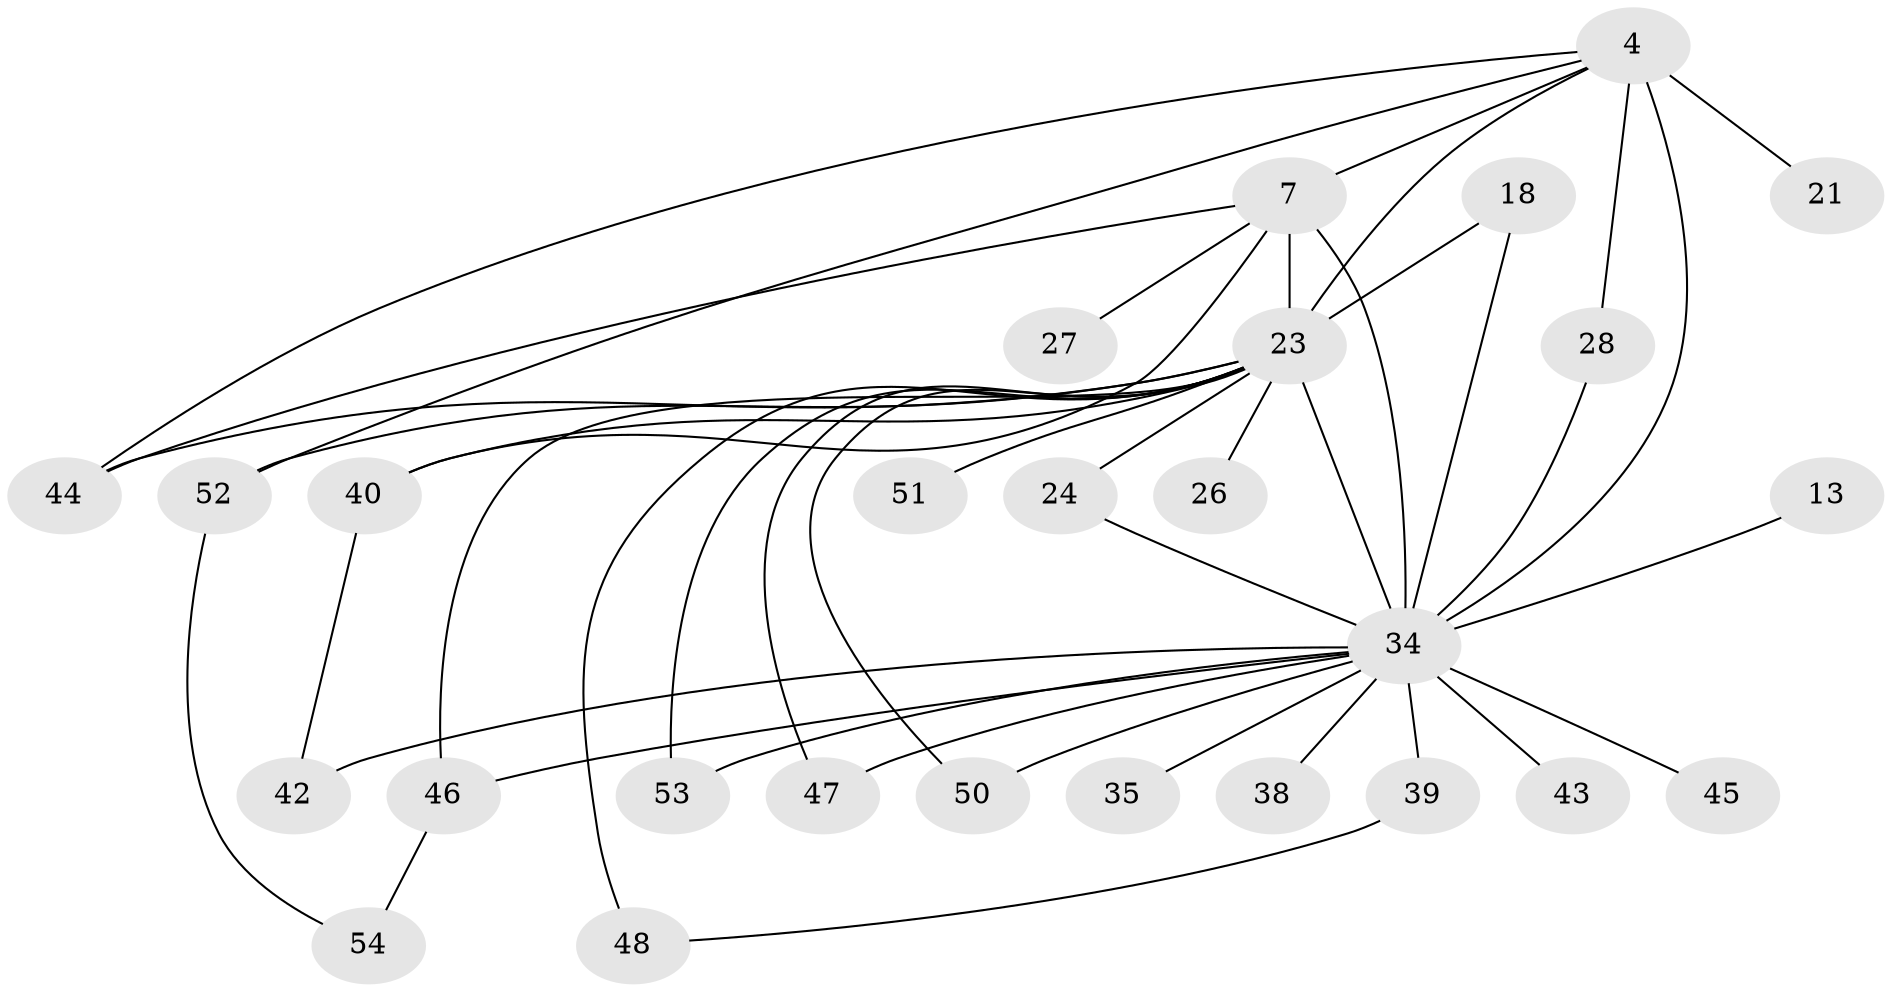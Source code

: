 // original degree distribution, {13: 0.05555555555555555, 14: 0.037037037037037035, 12: 0.037037037037037035, 19: 0.018518518518518517, 16: 0.018518518518518517, 22: 0.018518518518518517, 4: 0.07407407407407407, 3: 0.16666666666666666, 2: 0.5, 6: 0.018518518518518517, 5: 0.05555555555555555}
// Generated by graph-tools (version 1.1) at 2025/46/03/09/25 04:46:43]
// undirected, 27 vertices, 43 edges
graph export_dot {
graph [start="1"]
  node [color=gray90,style=filled];
  4 [super="+1"];
  7 [super="+5"];
  13;
  18;
  21;
  23 [super="+20+10"];
  24 [super="+16"];
  26;
  27;
  28;
  34 [super="+22+32+31+29+9+3"];
  35;
  38;
  39;
  40 [super="+19"];
  42;
  43;
  44 [super="+41+36"];
  45 [super="+30"];
  46 [super="+25"];
  47;
  48;
  50 [super="+37"];
  51;
  52 [super="+11"];
  53 [super="+49+12"];
  54;
  4 -- 7 [weight=4];
  4 -- 21 [weight=2];
  4 -- 52 [weight=2];
  4 -- 28;
  4 -- 44;
  4 -- 34 [weight=9];
  4 -- 23 [weight=4];
  7 -- 27 [weight=2];
  7 -- 40 [weight=2];
  7 -- 23 [weight=5];
  7 -- 44;
  7 -- 34 [weight=9];
  13 -- 34 [weight=2];
  18 -- 23;
  18 -- 34;
  23 -- 40;
  23 -- 24;
  23 -- 26;
  23 -- 34 [weight=14];
  23 -- 44 [weight=4];
  23 -- 46;
  23 -- 47;
  23 -- 48;
  23 -- 50;
  23 -- 51;
  23 -- 52;
  23 -- 53 [weight=3];
  24 -- 34 [weight=2];
  28 -- 34;
  34 -- 43 [weight=2];
  34 -- 35 [weight=2];
  34 -- 39 [weight=2];
  34 -- 38 [weight=2];
  34 -- 45 [weight=3];
  34 -- 42;
  34 -- 46 [weight=2];
  34 -- 47;
  34 -- 50 [weight=2];
  34 -- 53;
  39 -- 48;
  40 -- 42;
  46 -- 54;
  52 -- 54;
}
